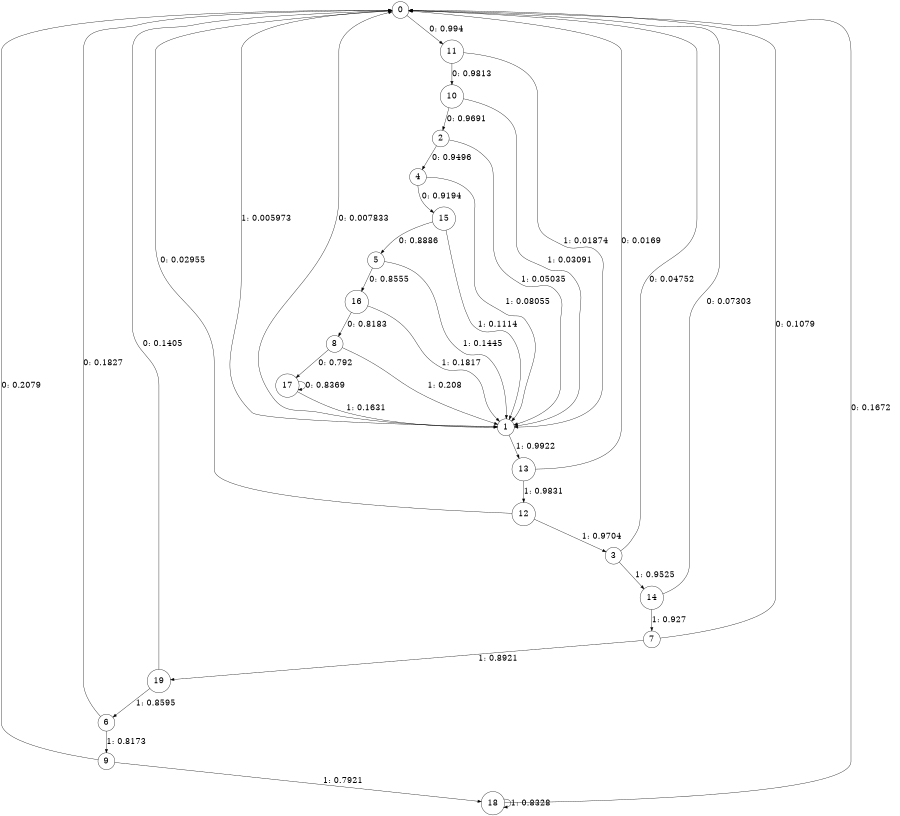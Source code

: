 digraph "ch4_random_source_L14" {
size = "6,8.5";
ratio = "fill";
node [shape = circle];
node [fontsize = 24];
edge [fontsize = 24];
0 -> 11 [label = "0: 0.994    "];
0 -> 1 [label = "1: 0.005973  "];
1 -> 0 [label = "0: 0.007833  "];
1 -> 13 [label = "1: 0.9922   "];
2 -> 4 [label = "0: 0.9496   "];
2 -> 1 [label = "1: 0.05035  "];
3 -> 0 [label = "0: 0.04752  "];
3 -> 14 [label = "1: 0.9525   "];
4 -> 15 [label = "0: 0.9194   "];
4 -> 1 [label = "1: 0.08055  "];
5 -> 16 [label = "0: 0.8555   "];
5 -> 1 [label = "1: 0.1445   "];
6 -> 0 [label = "0: 0.1827   "];
6 -> 9 [label = "1: 0.8173   "];
7 -> 0 [label = "0: 0.1079   "];
7 -> 19 [label = "1: 0.8921   "];
8 -> 17 [label = "0: 0.792    "];
8 -> 1 [label = "1: 0.208    "];
9 -> 0 [label = "0: 0.2079   "];
9 -> 18 [label = "1: 0.7921   "];
10 -> 2 [label = "0: 0.9691   "];
10 -> 1 [label = "1: 0.03091  "];
11 -> 10 [label = "0: 0.9813   "];
11 -> 1 [label = "1: 0.01874  "];
12 -> 0 [label = "0: 0.02955  "];
12 -> 3 [label = "1: 0.9704   "];
13 -> 0 [label = "0: 0.0169   "];
13 -> 12 [label = "1: 0.9831   "];
14 -> 0 [label = "0: 0.07303  "];
14 -> 7 [label = "1: 0.927    "];
15 -> 5 [label = "0: 0.8886   "];
15 -> 1 [label = "1: 0.1114   "];
16 -> 8 [label = "0: 0.8183   "];
16 -> 1 [label = "1: 0.1817   "];
17 -> 17 [label = "0: 0.8369   "];
17 -> 1 [label = "1: 0.1631   "];
18 -> 0 [label = "0: 0.1672   "];
18 -> 18 [label = "1: 0.8328   "];
19 -> 0 [label = "0: 0.1405   "];
19 -> 6 [label = "1: 0.8595   "];
}